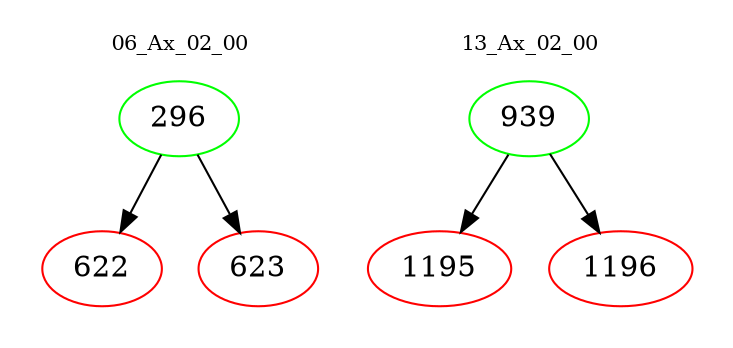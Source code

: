 digraph{
subgraph cluster_0 {
color = white
label = "06_Ax_02_00";
fontsize=10;
T0_296 [label="296", color="green"]
T0_296 -> T0_622 [color="black"]
T0_622 [label="622", color="red"]
T0_296 -> T0_623 [color="black"]
T0_623 [label="623", color="red"]
}
subgraph cluster_1 {
color = white
label = "13_Ax_02_00";
fontsize=10;
T1_939 [label="939", color="green"]
T1_939 -> T1_1195 [color="black"]
T1_1195 [label="1195", color="red"]
T1_939 -> T1_1196 [color="black"]
T1_1196 [label="1196", color="red"]
}
}
